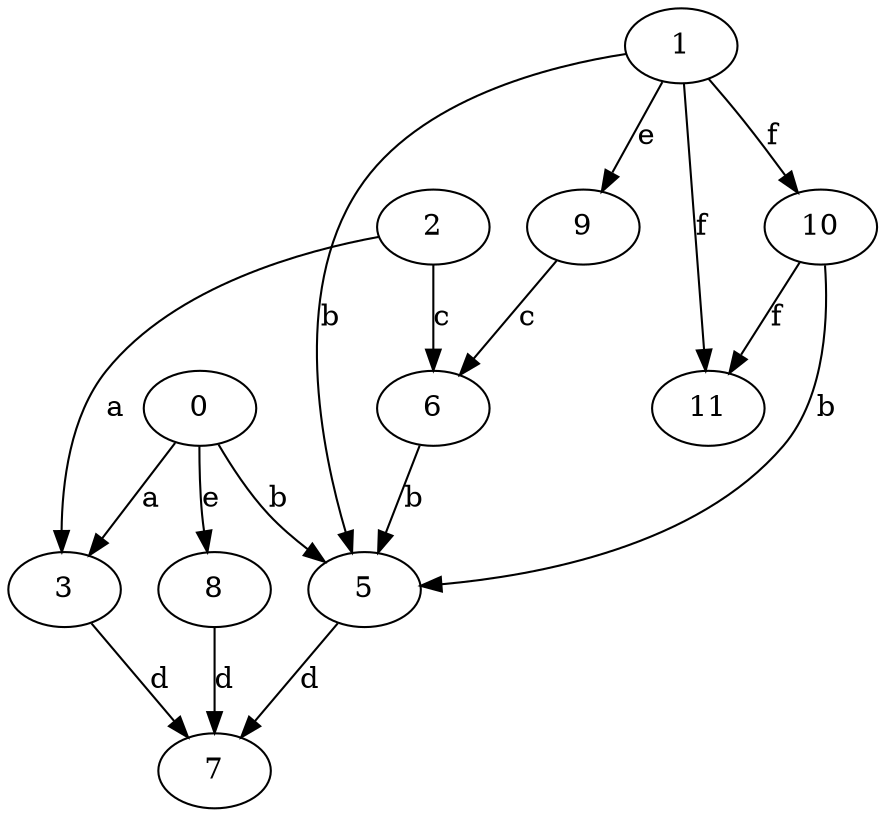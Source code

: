strict digraph  {
2;
0;
3;
1;
5;
6;
7;
8;
9;
10;
11;
2 -> 3  [label=a];
2 -> 6  [label=c];
0 -> 3  [label=a];
0 -> 5  [label=b];
0 -> 8  [label=e];
3 -> 7  [label=d];
1 -> 5  [label=b];
1 -> 9  [label=e];
1 -> 10  [label=f];
1 -> 11  [label=f];
5 -> 7  [label=d];
6 -> 5  [label=b];
8 -> 7  [label=d];
9 -> 6  [label=c];
10 -> 5  [label=b];
10 -> 11  [label=f];
}
